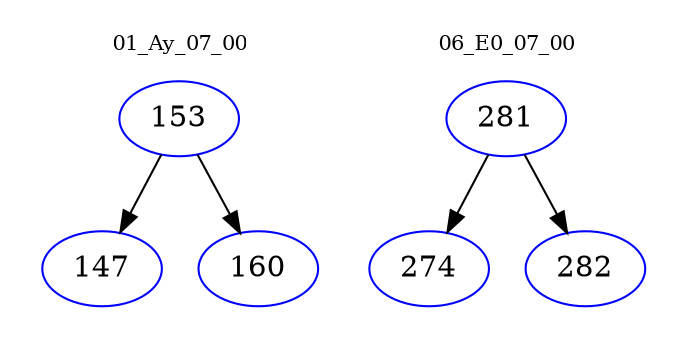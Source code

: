 digraph{
subgraph cluster_0 {
color = white
label = "01_Ay_07_00";
fontsize=10;
T0_153 [label="153", color="blue"]
T0_153 -> T0_147 [color="black"]
T0_147 [label="147", color="blue"]
T0_153 -> T0_160 [color="black"]
T0_160 [label="160", color="blue"]
}
subgraph cluster_1 {
color = white
label = "06_E0_07_00";
fontsize=10;
T1_281 [label="281", color="blue"]
T1_281 -> T1_274 [color="black"]
T1_274 [label="274", color="blue"]
T1_281 -> T1_282 [color="black"]
T1_282 [label="282", color="blue"]
}
}
